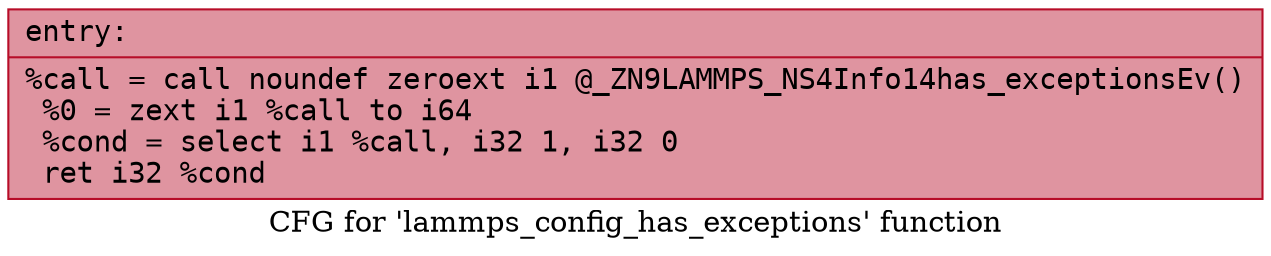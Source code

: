 digraph "CFG for 'lammps_config_has_exceptions' function" {
	label="CFG for 'lammps_config_has_exceptions' function";

	Node0x55bdf80fdc70 [shape=record,color="#b70d28ff", style=filled, fillcolor="#b70d2870" fontname="Courier",label="{entry:\l|  %call = call noundef zeroext i1 @_ZN9LAMMPS_NS4Info14has_exceptionsEv()\l  %0 = zext i1 %call to i64\l  %cond = select i1 %call, i32 1, i32 0\l  ret i32 %cond\l}"];
}
